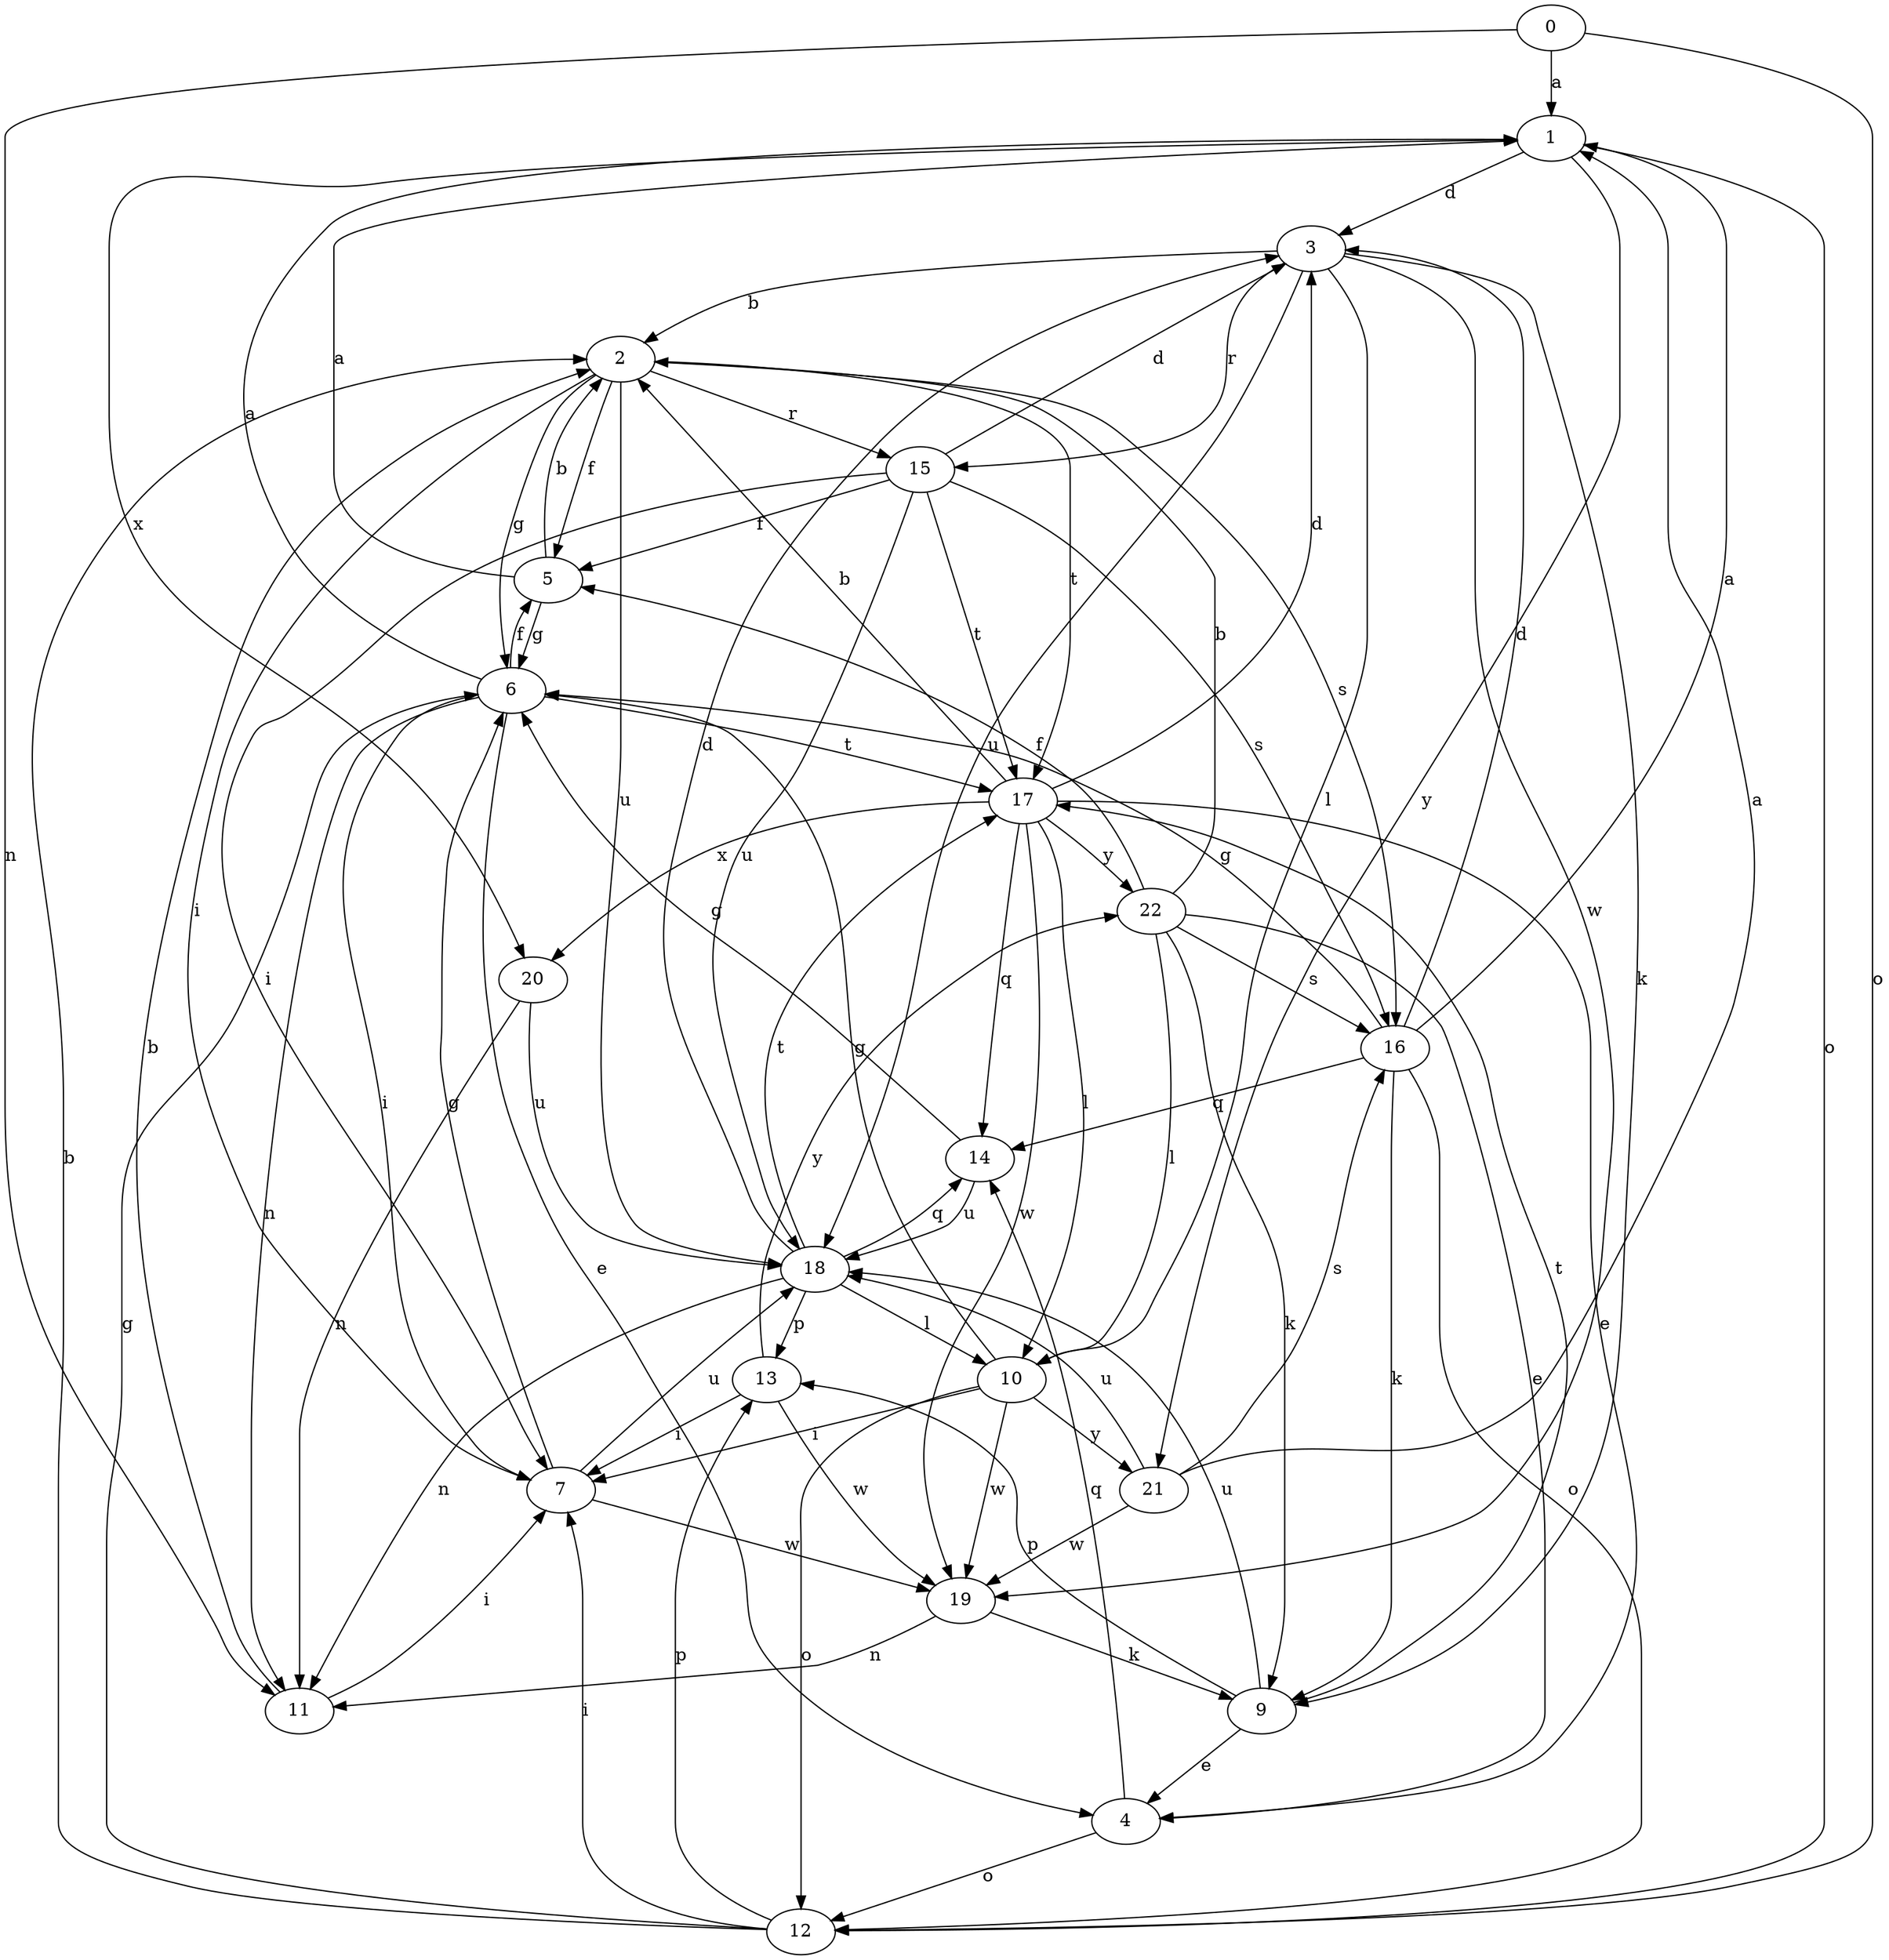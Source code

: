 strict digraph  {
1;
0;
2;
3;
4;
5;
6;
7;
9;
10;
11;
12;
13;
14;
15;
16;
17;
18;
19;
20;
21;
22;
1 -> 3  [label=d];
1 -> 12  [label=o];
1 -> 20  [label=x];
1 -> 21  [label=y];
0 -> 1  [label=a];
0 -> 11  [label=n];
0 -> 12  [label=o];
2 -> 5  [label=f];
2 -> 6  [label=g];
2 -> 7  [label=i];
2 -> 15  [label=r];
2 -> 16  [label=s];
2 -> 17  [label=t];
2 -> 18  [label=u];
3 -> 2  [label=b];
3 -> 9  [label=k];
3 -> 10  [label=l];
3 -> 15  [label=r];
3 -> 18  [label=u];
3 -> 19  [label=w];
4 -> 12  [label=o];
4 -> 14  [label=q];
5 -> 1  [label=a];
5 -> 2  [label=b];
5 -> 6  [label=g];
6 -> 1  [label=a];
6 -> 4  [label=e];
6 -> 5  [label=f];
6 -> 7  [label=i];
6 -> 11  [label=n];
6 -> 17  [label=t];
7 -> 6  [label=g];
7 -> 18  [label=u];
7 -> 19  [label=w];
9 -> 4  [label=e];
9 -> 13  [label=p];
9 -> 17  [label=t];
9 -> 18  [label=u];
10 -> 6  [label=g];
10 -> 7  [label=i];
10 -> 12  [label=o];
10 -> 19  [label=w];
10 -> 21  [label=y];
11 -> 2  [label=b];
11 -> 7  [label=i];
12 -> 2  [label=b];
12 -> 6  [label=g];
12 -> 7  [label=i];
12 -> 13  [label=p];
13 -> 7  [label=i];
13 -> 19  [label=w];
13 -> 22  [label=y];
14 -> 6  [label=g];
14 -> 18  [label=u];
15 -> 3  [label=d];
15 -> 5  [label=f];
15 -> 7  [label=i];
15 -> 16  [label=s];
15 -> 17  [label=t];
15 -> 18  [label=u];
16 -> 1  [label=a];
16 -> 3  [label=d];
16 -> 6  [label=g];
16 -> 9  [label=k];
16 -> 12  [label=o];
16 -> 14  [label=q];
17 -> 2  [label=b];
17 -> 3  [label=d];
17 -> 4  [label=e];
17 -> 10  [label=l];
17 -> 14  [label=q];
17 -> 19  [label=w];
17 -> 20  [label=x];
17 -> 22  [label=y];
18 -> 3  [label=d];
18 -> 10  [label=l];
18 -> 11  [label=n];
18 -> 13  [label=p];
18 -> 14  [label=q];
18 -> 17  [label=t];
19 -> 9  [label=k];
19 -> 11  [label=n];
20 -> 11  [label=n];
20 -> 18  [label=u];
21 -> 1  [label=a];
21 -> 16  [label=s];
21 -> 18  [label=u];
21 -> 19  [label=w];
22 -> 2  [label=b];
22 -> 4  [label=e];
22 -> 5  [label=f];
22 -> 9  [label=k];
22 -> 10  [label=l];
22 -> 16  [label=s];
}
